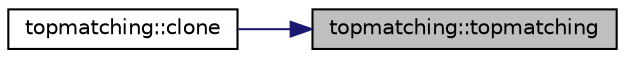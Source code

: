 digraph "topmatching::topmatching"
{
 // INTERACTIVE_SVG=YES
 // LATEX_PDF_SIZE
  edge [fontname="Helvetica",fontsize="10",labelfontname="Helvetica",labelfontsize="10"];
  node [fontname="Helvetica",fontsize="10",shape=record];
  rankdir="RL";
  Node1 [label="topmatching::topmatching",height=0.2,width=0.4,color="black", fillcolor="grey75", style="filled", fontcolor="black",tooltip=" "];
  Node1 -> Node2 [dir="back",color="midnightblue",fontsize="10",style="solid",fontname="Helvetica"];
  Node2 [label="topmatching::clone",height=0.2,width=0.4,color="black", fillcolor="white", style="filled",URL="$classtopmatching.html#a2b01b3113414af4ab646c31f2bc27d4b",tooltip=" "];
}
